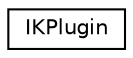 digraph G
{
  edge [fontname="Helvetica",fontsize="10",labelfontname="Helvetica",labelfontsize="10"];
  node [fontname="Helvetica",fontsize="10",shape=record];
  rankdir=LR;
  Node1 [label="IKPlugin",height=0.2,width=0.4,color="black", fillcolor="white", style="filled",URL="$d0/dff/structIKPlugin.html"];
}
